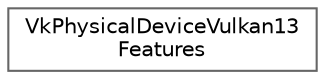 digraph "类继承关系图"
{
 // LATEX_PDF_SIZE
  bgcolor="transparent";
  edge [fontname=Helvetica,fontsize=10,labelfontname=Helvetica,labelfontsize=10];
  node [fontname=Helvetica,fontsize=10,shape=box,height=0.2,width=0.4];
  rankdir="LR";
  Node0 [id="Node000000",label="VkPhysicalDeviceVulkan13\lFeatures",height=0.2,width=0.4,color="grey40", fillcolor="white", style="filled",URL="$struct_vk_physical_device_vulkan13_features.html",tooltip=" "];
}

